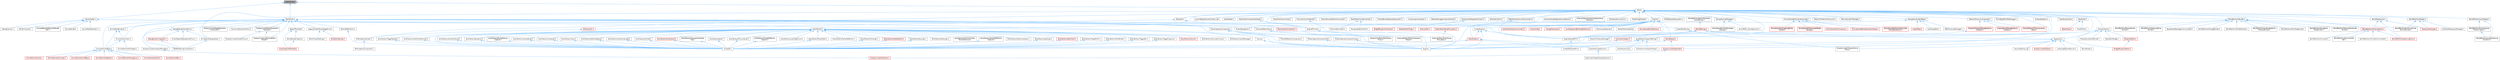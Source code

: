 digraph "GameTime.h"
{
 // INTERACTIVE_SVG=YES
 // LATEX_PDF_SIZE
  bgcolor="transparent";
  edge [fontname=Helvetica,fontsize=10,labelfontname=Helvetica,labelfontsize=10];
  node [fontname=Helvetica,fontsize=10,shape=box,height=0.2,width=0.4];
  Node1 [id="Node000001",label="GameTime.h",height=0.2,width=0.4,color="gray40", fillcolor="grey60", style="filled", fontcolor="black",tooltip=" "];
  Node1 -> Node2 [id="edge1_Node000001_Node000002",dir="back",color="steelblue1",style="solid",tooltip=" "];
  Node2 [id="Node000002",label="CanvasTypes.h",height=0.2,width=0.4,color="grey40", fillcolor="white", style="filled",URL="$db/d7d/CanvasTypes_8h.html",tooltip=" "];
  Node2 -> Node3 [id="edge2_Node000002_Node000003",dir="back",color="steelblue1",style="solid",tooltip=" "];
  Node3 [id="Node000003",label="AudioDebugDraw.h",height=0.2,width=0.4,color="grey40", fillcolor="white", style="filled",URL="$df/d56/AudioDebugDraw_8h.html",tooltip=" "];
  Node2 -> Node4 [id="edge3_Node000002_Node000004",dir="back",color="steelblue1",style="solid",tooltip=" "];
  Node4 [id="Node000004",label="Canvas.h",height=0.2,width=0.4,color="grey40", fillcolor="white", style="filled",URL="$dc/dd4/Canvas_8h.html",tooltip=" "];
  Node4 -> Node5 [id="edge4_Node000004_Node000005",dir="back",color="steelblue1",style="solid",tooltip=" "];
  Node5 [id="Node000005",label="Engine.h",height=0.2,width=0.4,color="grey40", fillcolor="white", style="filled",URL="$d1/d34/Public_2Engine_8h.html",tooltip=" "];
  Node2 -> Node6 [id="edge5_Node000002_Node000006",dir="back",color="steelblue1",style="solid",tooltip=" "];
  Node6 [id="Node000006",label="CanvasBatchedElementRender\lItem.h",height=0.2,width=0.4,color="grey40", fillcolor="white", style="filled",URL="$d4/d4b/CanvasBatchedElementRenderItem_8h.html",tooltip=" "];
  Node2 -> Node7 [id="edge6_Node000002_Node000007",dir="back",color="steelblue1",style="solid",tooltip=" "];
  Node7 [id="Node000007",label="CanvasRender.h",height=0.2,width=0.4,color="grey40", fillcolor="white", style="filled",URL="$d8/d32/CanvasRender_8h.html",tooltip=" "];
  Node2 -> Node8 [id="edge7_Node000002_Node000008",dir="back",color="steelblue1",style="solid",tooltip=" "];
  Node8 [id="Node000008",label="CanvasRendererItem.h",height=0.2,width=0.4,color="grey40", fillcolor="white", style="filled",URL="$d7/d93/CanvasRendererItem_8h.html",tooltip=" "];
  Node2 -> Node9 [id="edge8_Node000002_Node000009",dir="back",color="steelblue1",style="solid",tooltip=" "];
  Node9 [id="Node000009",label="DebugCanvas.h",height=0.2,width=0.4,color="grey40", fillcolor="white", style="filled",URL="$df/d5a/DebugCanvas_8h.html",tooltip=" "];
  Node2 -> Node5 [id="edge9_Node000002_Node000005",dir="back",color="steelblue1",style="solid",tooltip=" "];
  Node2 -> Node10 [id="edge10_Node000002_Node000010",dir="back",color="steelblue1",style="solid",tooltip=" "];
  Node10 [id="Node000010",label="GPUSkinCache.h",height=0.2,width=0.4,color="grey40", fillcolor="white", style="filled",URL="$d0/d2d/GPUSkinCache_8h.html",tooltip=" "];
  Node1 -> Node11 [id="edge11_Node000001_Node000011",dir="back",color="steelblue1",style="solid",tooltip=" "];
  Node11 [id="Node000011",label="SceneView.h",height=0.2,width=0.4,color="grey40", fillcolor="white", style="filled",URL="$d0/d2a/SceneView_8h.html",tooltip=" "];
  Node11 -> Node12 [id="edge12_Node000011_Node000012",dir="back",color="steelblue1",style="solid",tooltip=" "];
  Node12 [id="Node000012",label="DebugRenderSceneProxy.h",height=0.2,width=0.4,color="grey40", fillcolor="white", style="filled",URL="$dc/db2/DebugRenderSceneProxy_8h.html",tooltip=" "];
  Node12 -> Node13 [id="edge13_Node000012_Node000013",dir="back",color="steelblue1",style="solid",tooltip=" "];
  Node13 [id="Node000013",label="DebugDrawComponent.h",height=0.2,width=0.4,color="red", fillcolor="#FFF0F0", style="filled",URL="$d9/dae/DebugDrawComponent_8h.html",tooltip=" "];
  Node13 -> Node14 [id="edge14_Node000013_Node000014",dir="back",color="steelblue1",style="solid",tooltip=" "];
  Node14 [id="Node000014",label="EQSRenderingComponent.h",height=0.2,width=0.4,color="grey40", fillcolor="white", style="filled",URL="$df/d63/EQSRenderingComponent_8h.html",tooltip=" "];
  Node12 -> Node14 [id="edge15_Node000012_Node000014",dir="back",color="steelblue1",style="solid",tooltip=" "];
  Node12 -> Node17 [id="edge16_Node000012_Node000017",dir="back",color="steelblue1",style="solid",tooltip=" "];
  Node17 [id="Node000017",label="EnvQueryDebugHelpers.h",height=0.2,width=0.4,color="grey40", fillcolor="white", style="filled",URL="$de/dda/EnvQueryDebugHelpers_8h.html",tooltip=" "];
  Node17 -> Node14 [id="edge17_Node000017_Node000014",dir="back",color="steelblue1",style="solid",tooltip=" "];
  Node12 -> Node18 [id="edge18_Node000012_Node000018",dir="back",color="steelblue1",style="solid",tooltip=" "];
  Node18 [id="Node000018",label="SmartObjectDebugSceneProxy.h",height=0.2,width=0.4,color="grey40", fillcolor="white", style="filled",URL="$dd/df5/SmartObjectDebugSceneProxy_8h.html",tooltip=" "];
  Node11 -> Node19 [id="edge19_Node000011_Node000019",dir="back",color="steelblue1",style="solid",tooltip=" "];
  Node19 [id="Node000019",label="DisplayClusterLightCardEditor\lHelper.h",height=0.2,width=0.4,color="grey40", fillcolor="white", style="filled",URL="$d5/d0b/DisplayClusterLightCardEditorHelper_8h.html",tooltip=" "];
  Node11 -> Node20 [id="edge20_Node000011_Node000020",dir="back",color="steelblue1",style="solid",tooltip=" "];
  Node20 [id="Node000020",label="DisplayClusterMeshProjection\lRenderer.h",height=0.2,width=0.4,color="grey40", fillcolor="white", style="filled",URL="$d5/d85/DisplayClusterMeshProjectionRenderer_8h.html",tooltip=" "];
  Node20 -> Node19 [id="edge21_Node000020_Node000019",dir="back",color="steelblue1",style="solid",tooltip=" "];
  Node20 -> Node21 [id="edge22_Node000020_Node000021",dir="back",color="steelblue1",style="solid",tooltip=" "];
  Node21 [id="Node000021",label="IDisplayClusterScenePreview.h",height=0.2,width=0.4,color="grey40", fillcolor="white", style="filled",URL="$dc/dce/IDisplayClusterScenePreview_8h.html",tooltip=" "];
  Node11 -> Node22 [id="edge23_Node000011_Node000022",dir="back",color="steelblue1",style="solid",tooltip=" "];
  Node22 [id="Node000022",label="DisplayClusterStageGeometry\lComponent.h",height=0.2,width=0.4,color="grey40", fillcolor="white", style="filled",URL="$d2/df3/DisplayClusterStageGeometryComponent_8h.html",tooltip=" "];
  Node11 -> Node23 [id="edge24_Node000011_Node000023",dir="back",color="steelblue1",style="solid",tooltip=" "];
  Node23 [id="Node000023",label="DynamicResolutionProxy.h",height=0.2,width=0.4,color="grey40", fillcolor="white", style="filled",URL="$de/d4c/DynamicResolutionProxy_8h.html",tooltip=" "];
  Node11 -> Node5 [id="edge25_Node000011_Node000005",dir="back",color="steelblue1",style="solid",tooltip=" "];
  Node11 -> Node24 [id="edge26_Node000011_Node000024",dir="back",color="steelblue1",style="solid",tooltip=" "];
  Node24 [id="Node000024",label="EngineMinimal.h",height=0.2,width=0.4,color="grey40", fillcolor="white", style="filled",URL="$d0/d2c/EngineMinimal_8h.html",tooltip=" "];
  Node24 -> Node5 [id="edge27_Node000024_Node000005",dir="back",color="steelblue1",style="solid",tooltip=" "];
  Node11 -> Node25 [id="edge28_Node000011_Node000025",dir="back",color="steelblue1",style="solid",tooltip=" "];
  Node25 [id="Node000025",label="EngineSharedPCH.h",height=0.2,width=0.4,color="grey40", fillcolor="white", style="filled",URL="$dc/dbb/EngineSharedPCH_8h.html",tooltip=" "];
  Node25 -> Node26 [id="edge29_Node000025_Node000026",dir="back",color="steelblue1",style="solid",tooltip=" "];
  Node26 [id="Node000026",label="UnrealEdSharedPCH.h",height=0.2,width=0.4,color="grey40", fillcolor="white", style="filled",URL="$d1/de6/UnrealEdSharedPCH_8h.html",tooltip=" "];
  Node11 -> Node27 [id="edge30_Node000011_Node000027",dir="back",color="steelblue1",style="solid",tooltip=" "];
  Node27 [id="Node000027",label="GizmoElementBase.h",height=0.2,width=0.4,color="grey40", fillcolor="white", style="filled",URL="$d5/d19/GizmoElementBase_8h.html",tooltip=" "];
  Node27 -> Node28 [id="edge31_Node000027_Node000028",dir="back",color="steelblue1",style="solid",tooltip=" "];
  Node28 [id="Node000028",label="GizmoElementArrow.h",height=0.2,width=0.4,color="red", fillcolor="#FFF0F0", style="filled",URL="$df/d5b/GizmoElementArrow_8h.html",tooltip=" "];
  Node27 -> Node30 [id="edge32_Node000027_Node000030",dir="back",color="steelblue1",style="solid",tooltip=" "];
  Node30 [id="Node000030",label="GizmoElementBox.h",height=0.2,width=0.4,color="red", fillcolor="#FFF0F0", style="filled",URL="$d6/d7f/GizmoElementBox_8h.html",tooltip=" "];
  Node27 -> Node31 [id="edge33_Node000027_Node000031",dir="back",color="steelblue1",style="solid",tooltip=" "];
  Node31 [id="Node000031",label="GizmoElementCone.h",height=0.2,width=0.4,color="red", fillcolor="#FFF0F0", style="filled",URL="$dc/dca/GizmoElementCone_8h.html",tooltip=" "];
  Node27 -> Node32 [id="edge34_Node000027_Node000032",dir="back",color="steelblue1",style="solid",tooltip=" "];
  Node32 [id="Node000032",label="GizmoElementCylinder.h",height=0.2,width=0.4,color="red", fillcolor="#FFF0F0", style="filled",URL="$da/dff/GizmoElementCylinder_8h.html",tooltip=" "];
  Node27 -> Node33 [id="edge35_Node000027_Node000033",dir="back",color="steelblue1",style="solid",tooltip=" "];
  Node33 [id="Node000033",label="GizmoElementLineBase.h",height=0.2,width=0.4,color="red", fillcolor="#FFF0F0", style="filled",URL="$d4/d1b/GizmoElementLineBase_8h.html",tooltip=" "];
  Node27 -> Node41 [id="edge36_Node000027_Node000041",dir="back",color="steelblue1",style="solid",tooltip=" "];
  Node41 [id="Node000041",label="GizmoElementSphere.h",height=0.2,width=0.4,color="red", fillcolor="#FFF0F0", style="filled",URL="$df/d53/GizmoElementSphere_8h.html",tooltip=" "];
  Node27 -> Node42 [id="edge37_Node000027_Node000042",dir="back",color="steelblue1",style="solid",tooltip=" "];
  Node42 [id="Node000042",label="GizmoElementTriangleList.h",height=0.2,width=0.4,color="red", fillcolor="#FFF0F0", style="filled",URL="$dc/dc3/GizmoElementTriangleList_8h.html",tooltip=" "];
  Node11 -> Node43 [id="edge38_Node000011_Node000043",dir="back",color="steelblue1",style="solid",tooltip=" "];
  Node43 [id="Node000043",label="GizmoRenderingUtil.h",height=0.2,width=0.4,color="grey40", fillcolor="white", style="filled",URL="$d0/d40/GizmoRenderingUtil_8h.html",tooltip=" "];
  Node43 -> Node27 [id="edge39_Node000043_Node000027",dir="back",color="steelblue1",style="solid",tooltip=" "];
  Node43 -> Node44 [id="edge40_Node000043_Node000044",dir="back",color="steelblue1",style="solid",tooltip=" "];
  Node44 [id="Node000044",label="GizmoViewContext.h",height=0.2,width=0.4,color="grey40", fillcolor="white", style="filled",URL="$dd/d1a/GizmoViewContext_8h.html",tooltip=" "];
  Node44 -> Node27 [id="edge41_Node000044_Node000027",dir="back",color="steelblue1",style="solid",tooltip=" "];
  Node44 -> Node45 [id="edge42_Node000044_Node000045",dir="back",color="steelblue1",style="solid",tooltip=" "];
  Node45 [id="Node000045",label="GizmoElementHitTargets.h",height=0.2,width=0.4,color="grey40", fillcolor="white", style="filled",URL="$da/d23/GizmoElementHitTargets_8h.html",tooltip=" "];
  Node11 -> Node44 [id="edge43_Node000011_Node000044",dir="back",color="steelblue1",style="solid",tooltip=" "];
  Node11 -> Node46 [id="edge44_Node000011_Node000046",dir="back",color="steelblue1",style="solid",tooltip=" "];
  Node46 [id="Node000046",label="IDisplayClusterViewportManager.h",height=0.2,width=0.4,color="grey40", fillcolor="white", style="filled",URL="$db/da9/IDisplayClusterViewportManager_8h.html",tooltip=" "];
  Node46 -> Node47 [id="edge45_Node000046_Node000047",dir="back",color="steelblue1",style="solid",tooltip=" "];
  Node47 [id="Node000047",label="DisplayClusterRootActor.h",height=0.2,width=0.4,color="red", fillcolor="#FFF0F0", style="filled",URL="$d0/d41/DisplayClusterRootActor_8h.html",tooltip=" "];
  Node11 -> Node52 [id="edge46_Node000011_Node000052",dir="back",color="steelblue1",style="solid",tooltip=" "];
  Node52 [id="Node000052",label="InstancedStaticMesh.h",height=0.2,width=0.4,color="grey40", fillcolor="white", style="filled",URL="$dd/d89/InstancedStaticMesh_8h.html",tooltip=" "];
  Node52 -> Node53 [id="edge47_Node000052_Node000053",dir="back",color="steelblue1",style="solid",tooltip=" "];
  Node53 [id="Node000053",label="HierarchicalStaticMeshScene\lProxy.h",height=0.2,width=0.4,color="grey40", fillcolor="white", style="filled",URL="$d3/d4d/HierarchicalStaticMeshSceneProxy_8h.html",tooltip=" "];
  Node52 -> Node54 [id="edge48_Node000052_Node000054",dir="back",color="steelblue1",style="solid",tooltip=" "];
  Node54 [id="Node000054",label="InstancedStaticMeshComponent\lHelper.h",height=0.2,width=0.4,color="grey40", fillcolor="white", style="filled",URL="$dc/dc7/InstancedStaticMeshComponentHelper_8h.html",tooltip=" "];
  Node52 -> Node55 [id="edge49_Node000052_Node000055",dir="back",color="steelblue1",style="solid",tooltip=" "];
  Node55 [id="Node000055",label="InstancedStaticMeshScene\lProxyDesc.h",height=0.2,width=0.4,color="grey40", fillcolor="white", style="filled",URL="$db/dcf/InstancedStaticMeshSceneProxyDesc_8h.html",tooltip=" "];
  Node11 -> Node56 [id="edge50_Node000011_Node000056",dir="back",color="steelblue1",style="solid",tooltip=" "];
  Node56 [id="Node000056",label="LegacyScreenPercentageDriver.h",height=0.2,width=0.4,color="grey40", fillcolor="white", style="filled",URL="$d7/db3/LegacyScreenPercentageDriver_8h.html",tooltip=" "];
  Node56 -> Node57 [id="edge51_Node000056_Node000057",dir="back",color="steelblue1",style="solid",tooltip=" "];
  Node57 [id="Node000057",label="EditorProjectSettings.h",height=0.2,width=0.4,color="grey40", fillcolor="white", style="filled",URL="$d5/d1a/EditorProjectSettings_8h.html",tooltip=" "];
  Node56 -> Node58 [id="edge52_Node000056_Node000058",dir="back",color="steelblue1",style="solid",tooltip=" "];
  Node58 [id="Node000058",label="RendererSettings.h",height=0.2,width=0.4,color="red", fillcolor="#FFF0F0", style="filled",URL="$d4/db4/RendererSettings_8h.html",tooltip=" "];
  Node11 -> Node60 [id="edge53_Node000011_Node000060",dir="back",color="steelblue1",style="solid",tooltip=" "];
  Node60 [id="Node000060",label="ParticleDefinitions.h",height=0.2,width=0.4,color="grey40", fillcolor="white", style="filled",URL="$db/dde/ParticleDefinitions_8h.html",tooltip=" "];
  Node60 -> Node61 [id="edge54_Node000060_Node000061",dir="back",color="steelblue1",style="solid",tooltip=" "];
  Node61 [id="Node000061",label="UnrealEd.h",height=0.2,width=0.4,color="grey40", fillcolor="white", style="filled",URL="$d2/d5f/UnrealEd_8h.html",tooltip=" "];
  Node11 -> Node62 [id="edge55_Node000011_Node000062",dir="back",color="steelblue1",style="solid",tooltip=" "];
  Node62 [id="Node000062",label="SceneCaptureComponent.h",height=0.2,width=0.4,color="grey40", fillcolor="white", style="filled",URL="$d2/d59/SceneCaptureComponent_8h.html",tooltip=" "];
  Node62 -> Node5 [id="edge56_Node000062_Node000005",dir="back",color="steelblue1",style="solid",tooltip=" "];
  Node62 -> Node63 [id="edge57_Node000062_Node000063",dir="back",color="steelblue1",style="solid",tooltip=" "];
  Node63 [id="Node000063",label="PlanarReflectionComponent.h",height=0.2,width=0.4,color="grey40", fillcolor="white", style="filled",URL="$db/d56/PlanarReflectionComponent_8h.html",tooltip=" "];
  Node62 -> Node64 [id="edge58_Node000062_Node000064",dir="back",color="steelblue1",style="solid",tooltip=" "];
  Node64 [id="Node000064",label="SceneCaptureComponent2D.h",height=0.2,width=0.4,color="grey40", fillcolor="white", style="filled",URL="$d1/dc3/SceneCaptureComponent2D_8h.html",tooltip=" "];
  Node64 -> Node5 [id="edge59_Node000064_Node000005",dir="back",color="steelblue1",style="solid",tooltip=" "];
  Node62 -> Node65 [id="edge60_Node000062_Node000065",dir="back",color="steelblue1",style="solid",tooltip=" "];
  Node65 [id="Node000065",label="SceneCaptureComponentCube.h",height=0.2,width=0.4,color="grey40", fillcolor="white", style="filled",URL="$db/d12/SceneCaptureComponentCube_8h.html",tooltip=" "];
  Node65 -> Node5 [id="edge61_Node000065_Node000005",dir="back",color="steelblue1",style="solid",tooltip=" "];
  Node11 -> Node66 [id="edge62_Node000011_Node000066",dir="back",color="steelblue1",style="solid",tooltip=" "];
  Node66 [id="Node000066",label="ScreenRendering.h",height=0.2,width=0.4,color="grey40", fillcolor="white", style="filled",URL="$d8/d7a/ScreenRendering_8h.html",tooltip=" "];
  Node66 -> Node67 [id="edge63_Node000066_Node000067",dir="back",color="steelblue1",style="solid",tooltip=" "];
  Node67 [id="Node000067",label="IDisplayClusterDisplayDevice\lProxy.h",height=0.2,width=0.4,color="grey40", fillcolor="white", style="filled",URL="$dd/d48/IDisplayClusterDisplayDeviceProxy_8h.html",tooltip=" "];
  Node11 -> Node68 [id="edge64_Node000011_Node000068",dir="back",color="steelblue1",style="solid",tooltip=" "];
  Node68 [id="Node000068",label="SpatialPhotoSet.h",height=0.2,width=0.4,color="grey40", fillcolor="white", style="filled",URL="$d4/de6/SpatialPhotoSet_8h.html",tooltip=" "];
  Node68 -> Node69 [id="edge65_Node000068_Node000069",dir="back",color="steelblue1",style="solid",tooltip=" "];
  Node69 [id="Node000069",label="SceneCapturePhotoSet.h",height=0.2,width=0.4,color="red", fillcolor="#FFF0F0", style="filled",URL="$da/d6b/SceneCapturePhotoSet_8h.html",tooltip=" "];
  Node68 -> Node71 [id="edge66_Node000068_Node000071",dir="back",color="steelblue1",style="solid",tooltip=" "];
  Node71 [id="Node000071",label="WorldRenderCapture.h",height=0.2,width=0.4,color="grey40", fillcolor="white", style="filled",URL="$d2/db2/WorldRenderCapture_8h.html",tooltip=" "];
  Node71 -> Node69 [id="edge67_Node000071_Node000069",dir="back",color="steelblue1",style="solid",tooltip=" "];
  Node1 -> Node72 [id="edge68_Node000001_Node000072",dir="back",color="steelblue1",style="solid",tooltip=" "];
  Node72 [id="Node000072",label="World.h",height=0.2,width=0.4,color="grey40", fillcolor="white", style="filled",URL="$dd/d5b/World_8h.html",tooltip=" "];
  Node72 -> Node73 [id="edge69_Node000072_Node000073",dir="back",color="steelblue1",style="solid",tooltip=" "];
  Node73 [id="Node000073",label="AIPerceptionSystem.h",height=0.2,width=0.4,color="grey40", fillcolor="white", style="filled",URL="$d0/d08/AIPerceptionSystem_8h.html",tooltip=" "];
  Node73 -> Node74 [id="edge70_Node000073_Node000074",dir="back",color="steelblue1",style="solid",tooltip=" "];
  Node74 [id="Node000074",label="AIPerceptionComponent.h",height=0.2,width=0.4,color="grey40", fillcolor="white", style="filled",URL="$d6/d0a/AIPerceptionComponent_8h.html",tooltip=" "];
  Node72 -> Node75 [id="edge71_Node000072_Node000075",dir="back",color="steelblue1",style="solid",tooltip=" "];
  Node75 [id="Node000075",label="AISystem.h",height=0.2,width=0.4,color="grey40", fillcolor="white", style="filled",URL="$d0/d71/AISystem_8h.html",tooltip=" "];
  Node75 -> Node76 [id="edge72_Node000075_Node000076",dir="back",color="steelblue1",style="solid",tooltip=" "];
  Node76 [id="Node000076",label="AISubsystem.h",height=0.2,width=0.4,color="red", fillcolor="#FFF0F0", style="filled",URL="$d0/d50/AISubsystem_8h.html",tooltip=" "];
  Node76 -> Node73 [id="edge73_Node000076_Node000073",dir="back",color="steelblue1",style="solid",tooltip=" "];
  Node75 -> Node78 [id="edge74_Node000075_Node000078",dir="back",color="steelblue1",style="solid",tooltip=" "];
  Node78 [id="Node000078",label="BlackboardComponent.h",height=0.2,width=0.4,color="red", fillcolor="#FFF0F0", style="filled",URL="$d9/d2d/BlackboardComponent_8h.html",tooltip=" "];
  Node72 -> Node104 [id="edge75_Node000072_Node000104",dir="back",color="steelblue1",style="solid",tooltip=" "];
  Node104 [id="Node000104",label="ActorFactory.h",height=0.2,width=0.4,color="grey40", fillcolor="white", style="filled",URL="$d7/dae/ActorFactory_8h.html",tooltip=" "];
  Node104 -> Node105 [id="edge76_Node000104_Node000105",dir="back",color="steelblue1",style="solid",tooltip=" "];
  Node105 [id="Node000105",label="ActorFactoryAmbientSound.h",height=0.2,width=0.4,color="grey40", fillcolor="white", style="filled",URL="$dc/d73/ActorFactoryAmbientSound_8h.html",tooltip=" "];
  Node105 -> Node61 [id="edge77_Node000105_Node000061",dir="back",color="steelblue1",style="solid",tooltip=" "];
  Node104 -> Node106 [id="edge78_Node000104_Node000106",dir="back",color="steelblue1",style="solid",tooltip=" "];
  Node106 [id="Node000106",label="ActorFactoryBlueprint.h",height=0.2,width=0.4,color="grey40", fillcolor="white", style="filled",URL="$d8/df5/ActorFactoryBlueprint_8h.html",tooltip=" "];
  Node106 -> Node61 [id="edge79_Node000106_Node000061",dir="back",color="steelblue1",style="solid",tooltip=" "];
  Node104 -> Node107 [id="edge80_Node000104_Node000107",dir="back",color="steelblue1",style="solid",tooltip=" "];
  Node107 [id="Node000107",label="ActorFactoryBoxReflection\lCapture.h",height=0.2,width=0.4,color="grey40", fillcolor="white", style="filled",URL="$dd/d97/ActorFactoryBoxReflectionCapture_8h.html",tooltip=" "];
  Node107 -> Node61 [id="edge81_Node000107_Node000061",dir="back",color="steelblue1",style="solid",tooltip=" "];
  Node104 -> Node108 [id="edge82_Node000104_Node000108",dir="back",color="steelblue1",style="solid",tooltip=" "];
  Node108 [id="Node000108",label="ActorFactoryCacheManager.h",height=0.2,width=0.4,color="grey40", fillcolor="white", style="filled",URL="$da/d58/ActorFactoryCacheManager_8h.html",tooltip=" "];
  Node104 -> Node109 [id="edge83_Node000104_Node000109",dir="back",color="steelblue1",style="solid",tooltip=" "];
  Node109 [id="Node000109",label="ActorFactoryCameraActor.h",height=0.2,width=0.4,color="grey40", fillcolor="white", style="filled",URL="$df/db7/ActorFactoryCameraActor_8h.html",tooltip=" "];
  Node109 -> Node61 [id="edge84_Node000109_Node000061",dir="back",color="steelblue1",style="solid",tooltip=" "];
  Node104 -> Node110 [id="edge85_Node000104_Node000110",dir="back",color="steelblue1",style="solid",tooltip=" "];
  Node110 [id="Node000110",label="ActorFactoryCharacter.h",height=0.2,width=0.4,color="grey40", fillcolor="white", style="filled",URL="$d9/db9/ActorFactoryCharacter_8h.html",tooltip=" "];
  Node110 -> Node61 [id="edge86_Node000110_Node000061",dir="back",color="steelblue1",style="solid",tooltip=" "];
  Node104 -> Node111 [id="edge87_Node000104_Node000111",dir="back",color="steelblue1",style="solid",tooltip=" "];
  Node111 [id="Node000111",label="ActorFactoryClass.h",height=0.2,width=0.4,color="grey40", fillcolor="white", style="filled",URL="$d8/df5/ActorFactoryClass_8h.html",tooltip=" "];
  Node111 -> Node61 [id="edge88_Node000111_Node000061",dir="back",color="steelblue1",style="solid",tooltip=" "];
  Node104 -> Node112 [id="edge89_Node000104_Node000112",dir="back",color="steelblue1",style="solid",tooltip=" "];
  Node112 [id="Node000112",label="ActorFactoryDeferredDecal.h",height=0.2,width=0.4,color="grey40", fillcolor="white", style="filled",URL="$d3/db3/ActorFactoryDeferredDecal_8h.html",tooltip=" "];
  Node112 -> Node61 [id="edge90_Node000112_Node000061",dir="back",color="steelblue1",style="solid",tooltip=" "];
  Node104 -> Node113 [id="edge91_Node000104_Node000113",dir="back",color="steelblue1",style="solid",tooltip=" "];
  Node113 [id="Node000113",label="ActorFactoryDirectionalLight.h",height=0.2,width=0.4,color="grey40", fillcolor="white", style="filled",URL="$d3/d54/ActorFactoryDirectionalLight_8h.html",tooltip=" "];
  Node113 -> Node61 [id="edge92_Node000113_Node000061",dir="back",color="steelblue1",style="solid",tooltip=" "];
  Node104 -> Node114 [id="edge93_Node000104_Node000114",dir="back",color="steelblue1",style="solid",tooltip=" "];
  Node114 [id="Node000114",label="ActorFactoryEmitter.h",height=0.2,width=0.4,color="grey40", fillcolor="white", style="filled",URL="$df/d95/ActorFactoryEmitter_8h.html",tooltip=" "];
  Node114 -> Node61 [id="edge94_Node000114_Node000061",dir="back",color="steelblue1",style="solid",tooltip=" "];
  Node104 -> Node115 [id="edge95_Node000104_Node000115",dir="back",color="steelblue1",style="solid",tooltip=" "];
  Node115 [id="Node000115",label="ActorFactoryEmptyActor.h",height=0.2,width=0.4,color="red", fillcolor="#FFF0F0", style="filled",URL="$df/d92/ActorFactoryEmptyActor_8h.html",tooltip=" "];
  Node115 -> Node61 [id="edge96_Node000115_Node000061",dir="back",color="steelblue1",style="solid",tooltip=" "];
  Node104 -> Node117 [id="edge97_Node000104_Node000117",dir="back",color="steelblue1",style="solid",tooltip=" "];
  Node117 [id="Node000117",label="ActorFactoryExponentialHeight\lFog.h",height=0.2,width=0.4,color="grey40", fillcolor="white", style="filled",URL="$de/d15/ActorFactoryExponentialHeightFog_8h.html",tooltip=" "];
  Node117 -> Node61 [id="edge98_Node000117_Node000061",dir="back",color="steelblue1",style="solid",tooltip=" "];
  Node104 -> Node118 [id="edge99_Node000104_Node000118",dir="back",color="steelblue1",style="solid",tooltip=" "];
  Node118 [id="Node000118",label="ActorFactoryLocalFogVolume.h",height=0.2,width=0.4,color="grey40", fillcolor="white", style="filled",URL="$dc/db2/ActorFactoryLocalFogVolume_8h.html",tooltip=" "];
  Node104 -> Node119 [id="edge100_Node000104_Node000119",dir="back",color="steelblue1",style="solid",tooltip=" "];
  Node119 [id="Node000119",label="ActorFactoryNote.h",height=0.2,width=0.4,color="grey40", fillcolor="white", style="filled",URL="$da/d8c/ActorFactoryNote_8h.html",tooltip=" "];
  Node119 -> Node61 [id="edge101_Node000119_Node000061",dir="back",color="steelblue1",style="solid",tooltip=" "];
  Node104 -> Node120 [id="edge102_Node000104_Node000120",dir="back",color="steelblue1",style="solid",tooltip=" "];
  Node120 [id="Node000120",label="ActorFactoryPhysicsAsset.h",height=0.2,width=0.4,color="grey40", fillcolor="white", style="filled",URL="$d0/d58/ActorFactoryPhysicsAsset_8h.html",tooltip=" "];
  Node120 -> Node61 [id="edge103_Node000120_Node000061",dir="back",color="steelblue1",style="solid",tooltip=" "];
  Node104 -> Node121 [id="edge104_Node000104_Node000121",dir="back",color="steelblue1",style="solid",tooltip=" "];
  Node121 [id="Node000121",label="ActorFactoryPlanarReflection.h",height=0.2,width=0.4,color="grey40", fillcolor="white", style="filled",URL="$d0/d1d/ActorFactoryPlanarReflection_8h.html",tooltip=" "];
  Node104 -> Node122 [id="edge105_Node000104_Node000122",dir="back",color="steelblue1",style="solid",tooltip=" "];
  Node122 [id="Node000122",label="ActorFactoryPlaneReflection\lCapture.h",height=0.2,width=0.4,color="grey40", fillcolor="white", style="filled",URL="$d8/dfd/ActorFactoryPlaneReflectionCapture_8h.html",tooltip=" "];
  Node122 -> Node61 [id="edge106_Node000122_Node000061",dir="back",color="steelblue1",style="solid",tooltip=" "];
  Node104 -> Node123 [id="edge107_Node000104_Node000123",dir="back",color="steelblue1",style="solid",tooltip=" "];
  Node123 [id="Node000123",label="ActorFactoryPlayerStart.h",height=0.2,width=0.4,color="grey40", fillcolor="white", style="filled",URL="$d8/d7e/ActorFactoryPlayerStart_8h.html",tooltip=" "];
  Node123 -> Node61 [id="edge108_Node000123_Node000061",dir="back",color="steelblue1",style="solid",tooltip=" "];
  Node104 -> Node124 [id="edge109_Node000104_Node000124",dir="back",color="steelblue1",style="solid",tooltip=" "];
  Node124 [id="Node000124",label="ActorFactoryPointLight.h",height=0.2,width=0.4,color="grey40", fillcolor="white", style="filled",URL="$d5/d37/ActorFactoryPointLight_8h.html",tooltip=" "];
  Node124 -> Node61 [id="edge110_Node000124_Node000061",dir="back",color="steelblue1",style="solid",tooltip=" "];
  Node104 -> Node125 [id="edge111_Node000104_Node000125",dir="back",color="steelblue1",style="solid",tooltip=" "];
  Node125 [id="Node000125",label="ActorFactoryRectLight.h",height=0.2,width=0.4,color="grey40", fillcolor="white", style="filled",URL="$d1/d97/ActorFactoryRectLight_8h.html",tooltip=" "];
  Node104 -> Node126 [id="edge112_Node000104_Node000126",dir="back",color="steelblue1",style="solid",tooltip=" "];
  Node126 [id="Node000126",label="ActorFactoryRuntimeVirtual\lTextureVolume.h",height=0.2,width=0.4,color="grey40", fillcolor="white", style="filled",URL="$d6/dd7/ActorFactoryRuntimeVirtualTextureVolume_8h.html",tooltip=" "];
  Node104 -> Node127 [id="edge113_Node000104_Node000127",dir="back",color="steelblue1",style="solid",tooltip=" "];
  Node127 [id="Node000127",label="ActorFactorySkeletalMesh.h",height=0.2,width=0.4,color="red", fillcolor="#FFF0F0", style="filled",URL="$d7/dbb/ActorFactorySkeletalMesh_8h.html",tooltip=" "];
  Node127 -> Node61 [id="edge114_Node000127_Node000061",dir="back",color="steelblue1",style="solid",tooltip=" "];
  Node104 -> Node129 [id="edge115_Node000104_Node000129",dir="back",color="steelblue1",style="solid",tooltip=" "];
  Node129 [id="Node000129",label="ActorFactorySkyAtmosphere.h",height=0.2,width=0.4,color="grey40", fillcolor="white", style="filled",URL="$d2/d7c/ActorFactorySkyAtmosphere_8h.html",tooltip=" "];
  Node104 -> Node130 [id="edge116_Node000104_Node000130",dir="back",color="steelblue1",style="solid",tooltip=" "];
  Node130 [id="Node000130",label="ActorFactorySkyLight.h",height=0.2,width=0.4,color="grey40", fillcolor="white", style="filled",URL="$d2/d21/ActorFactorySkyLight_8h.html",tooltip=" "];
  Node130 -> Node61 [id="edge117_Node000130_Node000061",dir="back",color="steelblue1",style="solid",tooltip=" "];
  Node104 -> Node131 [id="edge118_Node000104_Node000131",dir="back",color="steelblue1",style="solid",tooltip=" "];
  Node131 [id="Node000131",label="ActorFactorySphereReflection\lCapture.h",height=0.2,width=0.4,color="grey40", fillcolor="white", style="filled",URL="$de/db8/ActorFactorySphereReflectionCapture_8h.html",tooltip=" "];
  Node131 -> Node61 [id="edge119_Node000131_Node000061",dir="back",color="steelblue1",style="solid",tooltip=" "];
  Node104 -> Node132 [id="edge120_Node000104_Node000132",dir="back",color="steelblue1",style="solid",tooltip=" "];
  Node132 [id="Node000132",label="ActorFactorySpotLight.h",height=0.2,width=0.4,color="grey40", fillcolor="white", style="filled",URL="$d6/d7f/ActorFactorySpotLight_8h.html",tooltip=" "];
  Node132 -> Node61 [id="edge121_Node000132_Node000061",dir="back",color="steelblue1",style="solid",tooltip=" "];
  Node104 -> Node133 [id="edge122_Node000104_Node000133",dir="back",color="steelblue1",style="solid",tooltip=" "];
  Node133 [id="Node000133",label="ActorFactoryStaticMesh.h",height=0.2,width=0.4,color="red", fillcolor="#FFF0F0", style="filled",URL="$d2/dd1/ActorFactoryStaticMesh_8h.html",tooltip=" "];
  Node133 -> Node61 [id="edge123_Node000133_Node000061",dir="back",color="steelblue1",style="solid",tooltip=" "];
  Node104 -> Node136 [id="edge124_Node000104_Node000136",dir="back",color="steelblue1",style="solid",tooltip=" "];
  Node136 [id="Node000136",label="ActorFactoryTargetPoint.h",height=0.2,width=0.4,color="grey40", fillcolor="white", style="filled",URL="$db/d69/ActorFactoryTargetPoint_8h.html",tooltip=" "];
  Node136 -> Node61 [id="edge125_Node000136_Node000061",dir="back",color="steelblue1",style="solid",tooltip=" "];
  Node104 -> Node137 [id="edge126_Node000104_Node000137",dir="back",color="steelblue1",style="solid",tooltip=" "];
  Node137 [id="Node000137",label="ActorFactoryTextRender.h",height=0.2,width=0.4,color="grey40", fillcolor="white", style="filled",URL="$d8/d4c/ActorFactoryTextRender_8h.html",tooltip=" "];
  Node137 -> Node61 [id="edge127_Node000137_Node000061",dir="back",color="steelblue1",style="solid",tooltip=" "];
  Node104 -> Node138 [id="edge128_Node000104_Node000138",dir="back",color="steelblue1",style="solid",tooltip=" "];
  Node138 [id="Node000138",label="ActorFactoryTriggerBox.h",height=0.2,width=0.4,color="grey40", fillcolor="white", style="filled",URL="$d9/dbe/ActorFactoryTriggerBox_8h.html",tooltip=" "];
  Node138 -> Node61 [id="edge129_Node000138_Node000061",dir="back",color="steelblue1",style="solid",tooltip=" "];
  Node104 -> Node139 [id="edge130_Node000104_Node000139",dir="back",color="steelblue1",style="solid",tooltip=" "];
  Node139 [id="Node000139",label="ActorFactoryTriggerCapsule.h",height=0.2,width=0.4,color="grey40", fillcolor="white", style="filled",URL="$dd/d0f/ActorFactoryTriggerCapsule_8h.html",tooltip=" "];
  Node139 -> Node61 [id="edge131_Node000139_Node000061",dir="back",color="steelblue1",style="solid",tooltip=" "];
  Node104 -> Node140 [id="edge132_Node000104_Node000140",dir="back",color="steelblue1",style="solid",tooltip=" "];
  Node140 [id="Node000140",label="ActorFactoryTriggerSphere.h",height=0.2,width=0.4,color="grey40", fillcolor="white", style="filled",URL="$d9/dbe/ActorFactoryTriggerSphere_8h.html",tooltip=" "];
  Node140 -> Node61 [id="edge133_Node000140_Node000061",dir="back",color="steelblue1",style="solid",tooltip=" "];
  Node104 -> Node141 [id="edge134_Node000104_Node000141",dir="back",color="steelblue1",style="solid",tooltip=" "];
  Node141 [id="Node000141",label="ActorFactoryVectorFieldVolume.h",height=0.2,width=0.4,color="grey40", fillcolor="white", style="filled",URL="$d9/d89/ActorFactoryVectorFieldVolume_8h.html",tooltip=" "];
  Node141 -> Node61 [id="edge135_Node000141_Node000061",dir="back",color="steelblue1",style="solid",tooltip=" "];
  Node104 -> Node142 [id="edge136_Node000104_Node000142",dir="back",color="steelblue1",style="solid",tooltip=" "];
  Node142 [id="Node000142",label="ActorFactoryVolume.h",height=0.2,width=0.4,color="red", fillcolor="#FFF0F0", style="filled",URL="$df/d08/ActorFactoryVolume_8h.html",tooltip=" "];
  Node104 -> Node146 [id="edge137_Node000104_Node000146",dir="back",color="steelblue1",style="solid",tooltip=" "];
  Node146 [id="Node000146",label="ActorFactoryVolumetricCloud.h",height=0.2,width=0.4,color="grey40", fillcolor="white", style="filled",URL="$d5/da1/ActorFactoryVolumetricCloud_8h.html",tooltip=" "];
  Node104 -> Node61 [id="edge138_Node000104_Node000061",dir="back",color="steelblue1",style="solid",tooltip=" "];
  Node72 -> Node147 [id="edge139_Node000072_Node000147",dir="back",color="steelblue1",style="solid",tooltip=" "];
  Node147 [id="Node000147",label="AsyncRegisterLevelContext.cpp",height=0.2,width=0.4,color="grey40", fillcolor="white", style="filled",URL="$da/df8/AsyncRegisterLevelContext_8cpp.html",tooltip=" "];
  Node72 -> Node148 [id="edge140_Node000072_Node000148",dir="back",color="steelblue1",style="solid",tooltip=" "];
  Node148 [id="Node000148",label="AudioMeter.h",height=0.2,width=0.4,color="grey40", fillcolor="white", style="filled",URL="$de/db0/AudioMeter_8h.html",tooltip=" "];
  Node72 -> Node149 [id="edge141_Node000072_Node000149",dir="back",color="steelblue1",style="solid",tooltip=" "];
  Node149 [id="Node000149",label="BaseMeshFromSplinesTool.h",height=0.2,width=0.4,color="grey40", fillcolor="white", style="filled",URL="$da/d31/BaseMeshFromSplinesTool_8h.html",tooltip=" "];
  Node149 -> Node150 [id="edge142_Node000149_Node000150",dir="back",color="steelblue1",style="solid",tooltip=" "];
  Node150 [id="Node000150",label="RevolveSplineTool.h",height=0.2,width=0.4,color="grey40", fillcolor="white", style="filled",URL="$d3/d36/RevolveSplineTool_8h.html",tooltip=" "];
  Node149 -> Node151 [id="edge143_Node000149_Node000151",dir="back",color="steelblue1",style="solid",tooltip=" "];
  Node151 [id="Node000151",label="TriangulateSplinesTool.h",height=0.2,width=0.4,color="grey40", fillcolor="white", style="filled",URL="$d9/de6/TriangulateSplinesTool_8h.html",tooltip=" "];
  Node72 -> Node152 [id="edge144_Node000072_Node000152",dir="back",color="steelblue1",style="solid",tooltip=" "];
  Node152 [id="Node000152",label="BookMarkTypeActions.h",height=0.2,width=0.4,color="grey40", fillcolor="white", style="filled",URL="$d0/d2f/BookMarkTypeActions_8h.html",tooltip=" "];
  Node152 -> Node153 [id="edge145_Node000152_Node000153",dir="back",color="steelblue1",style="solid",tooltip=" "];
  Node153 [id="Node000153",label="BookmarkSingleViewportActions.h",height=0.2,width=0.4,color="grey40", fillcolor="white", style="filled",URL="$d3/dd5/BookmarkSingleViewportActions_8h.html",tooltip=" "];
  Node72 -> Node154 [id="edge146_Node000072_Node000154",dir="back",color="steelblue1",style="solid",tooltip=" "];
  Node154 [id="Node000154",label="ChaosFleshCommands.h",height=0.2,width=0.4,color="grey40", fillcolor="white", style="filled",URL="$d9/db1/ChaosFleshCommands_8h.html",tooltip=" "];
  Node72 -> Node155 [id="edge147_Node000072_Node000155",dir="back",color="steelblue1",style="solid",tooltip=" "];
  Node155 [id="Node000155",label="ChaosSimModuleManager.h",height=0.2,width=0.4,color="grey40", fillcolor="white", style="filled",URL="$d7/dd1/ChaosSimModuleManager_8h.html",tooltip=" "];
  Node72 -> Node156 [id="edge148_Node000072_Node000156",dir="back",color="steelblue1",style="solid",tooltip=" "];
  Node156 [id="Node000156",label="ChaosVehiclesEditorCommands.h",height=0.2,width=0.4,color="grey40", fillcolor="white", style="filled",URL="$de/dbf/ChaosVehiclesEditorCommands_8h.html",tooltip=" "];
  Node72 -> Node157 [id="edge149_Node000072_Node000157",dir="back",color="steelblue1",style="solid",tooltip=" "];
  Node157 [id="Node000157",label="ComponentReregisterContext.h",height=0.2,width=0.4,color="grey40", fillcolor="white", style="filled",URL="$de/d6e/ComponentReregisterContext_8h.html",tooltip=" "];
  Node157 -> Node158 [id="edge150_Node000157_Node000158",dir="back",color="steelblue1",style="solid",tooltip=" "];
  Node158 [id="Node000158",label="SkeletalMeshTypes.h",height=0.2,width=0.4,color="red", fillcolor="#FFF0F0", style="filled",URL="$d5/d0c/SkeletalMeshTypes_8h.html",tooltip=" "];
  Node157 -> Node197 [id="edge151_Node000157_Node000197",dir="back",color="steelblue1",style="solid",tooltip=" "];
  Node197 [id="Node000197",label="WidgetBlueprintCompiler.h",height=0.2,width=0.4,color="red", fillcolor="#FFF0F0", style="filled",URL="$d9/d6b/WidgetBlueprintCompiler_8h.html",tooltip=" "];
  Node72 -> Node200 [id="edge152_Node000072_Node000200",dir="back",color="steelblue1",style="solid",tooltip=" "];
  Node200 [id="Node000200",label="ContentBundleEngineSubsystem.h",height=0.2,width=0.4,color="grey40", fillcolor="white", style="filled",URL="$d5/d9b/ContentBundleEngineSubsystem_8h.html",tooltip=" "];
  Node72 -> Node201 [id="edge153_Node000072_Node000201",dir="back",color="steelblue1",style="solid",tooltip=" "];
  Node201 [id="Node000201",label="CurveLinearColorAtlas.h",height=0.2,width=0.4,color="grey40", fillcolor="white", style="filled",URL="$dd/d63/CurveLinearColorAtlas_8h.html",tooltip=" "];
  Node72 -> Node202 [id="edge154_Node000072_Node000202",dir="back",color="steelblue1",style="solid",tooltip=" "];
  Node202 [id="Node000202",label="DefaultManagerInstanceTracker.h",height=0.2,width=0.4,color="grey40", fillcolor="white", style="filled",URL="$d4/d29/DefaultManagerInstanceTracker_8h.html",tooltip=" "];
  Node72 -> Node203 [id="edge155_Node000072_Node000203",dir="back",color="steelblue1",style="solid",tooltip=" "];
  Node203 [id="Node000203",label="EdModeInteractiveToolsContext.h",height=0.2,width=0.4,color="grey40", fillcolor="white", style="filled",URL="$d7/da4/EdModeInteractiveToolsContext_8h.html",tooltip=" "];
  Node203 -> Node204 [id="edge156_Node000203_Node000204",dir="back",color="steelblue1",style="solid",tooltip=" "];
  Node204 [id="Node000204",label="FractureTool.h",height=0.2,width=0.4,color="red", fillcolor="#FFF0F0", style="filled",URL="$d4/d30/FractureTool_8h.html",tooltip=" "];
  Node72 -> Node206 [id="edge157_Node000072_Node000206",dir="back",color="steelblue1",style="solid",tooltip=" "];
  Node206 [id="Node000206",label="EditorWorldUtils.h",height=0.2,width=0.4,color="grey40", fillcolor="white", style="filled",URL="$dc/d0a/EditorWorldUtils_8h.html",tooltip=" "];
  Node72 -> Node207 [id="edge158_Node000072_Node000207",dir="back",color="steelblue1",style="solid",tooltip=" "];
  Node207 [id="Node000207",label="Engine.h",height=0.2,width=0.4,color="grey40", fillcolor="white", style="filled",URL="$d0/de7/Classes_2Engine_2Engine_8h.html",tooltip=" "];
  Node207 -> Node3 [id="edge159_Node000207_Node000003",dir="back",color="steelblue1",style="solid",tooltip=" "];
  Node207 -> Node208 [id="edge160_Node000207_Node000208",dir="back",color="steelblue1",style="solid",tooltip=" "];
  Node208 [id="Node000208",label="ChangeTransactor.h",height=0.2,width=0.4,color="red", fillcolor="#FFF0F0", style="filled",URL="$d6/da1/ChangeTransactor_8h.html",tooltip=" "];
  Node207 -> Node373 [id="edge161_Node000207_Node000373",dir="back",color="steelblue1",style="solid",tooltip=" "];
  Node373 [id="Node000373",label="EditorEngine.h",height=0.2,width=0.4,color="red", fillcolor="#FFF0F0", style="filled",URL="$da/d0c/EditorEngine_8h.html",tooltip=" "];
  Node373 -> Node152 [id="edge162_Node000373_Node000152",dir="back",color="steelblue1",style="solid",tooltip=" "];
  Node373 -> Node61 [id="edge163_Node000373_Node000061",dir="back",color="steelblue1",style="solid",tooltip=" "];
  Node373 -> Node26 [id="edge164_Node000373_Node000026",dir="back",color="steelblue1",style="solid",tooltip=" "];
  Node207 -> Node5 [id="edge165_Node000207_Node000005",dir="back",color="steelblue1",style="solid",tooltip=" "];
  Node207 -> Node25 [id="edge166_Node000207_Node000025",dir="back",color="steelblue1",style="solid",tooltip=" "];
  Node207 -> Node505 [id="edge167_Node000207_Node000505",dir="back",color="steelblue1",style="solid",tooltip=" "];
  Node505 [id="Node000505",label="GameEngine.h",height=0.2,width=0.4,color="red", fillcolor="#FFF0F0", style="filled",URL="$d7/d1f/GameEngine_8h.html",tooltip=" "];
  Node505 -> Node377 [id="edge168_Node000505_Node000377",dir="back",color="steelblue1",style="solid",tooltip=" "];
  Node377 [id="Node000377",label="DisplayClusterObjectRef.h",height=0.2,width=0.4,color="red", fillcolor="#FFF0F0", style="filled",URL="$d9/d87/DisplayClusterObjectRef_8h.html",tooltip=" "];
  Node377 -> Node47 [id="edge169_Node000377_Node000047",dir="back",color="steelblue1",style="solid",tooltip=" "];
  Node505 -> Node5 [id="edge170_Node000505_Node000005",dir="back",color="steelblue1",style="solid",tooltip=" "];
  Node207 -> Node507 [id="edge171_Node000207_Node000507",dir="back",color="steelblue1",style="solid",tooltip=" "];
  Node507 [id="Node000507",label="LevelSequenceBindingReference.h",height=0.2,width=0.4,color="red", fillcolor="#FFF0F0", style="filled",URL="$d9/dbe/LevelSequenceBindingReference_8h.html",tooltip=" "];
  Node207 -> Node512 [id="edge172_Node000207_Node000512",dir="back",color="steelblue1",style="solid",tooltip=" "];
  Node512 [id="Node000512",label="MallocLeakReporter.h",height=0.2,width=0.4,color="grey40", fillcolor="white", style="filled",URL="$d1/d52/MallocLeakReporter_8h.html",tooltip=" "];
  Node207 -> Node513 [id="edge173_Node000207_Node000513",dir="back",color="steelblue1",style="solid",tooltip=" "];
  Node513 [id="Node000513",label="MediaIOAudioDebug.h",height=0.2,width=0.4,color="grey40", fillcolor="white", style="filled",URL="$d6/d0c/MediaIOAudioDebug_8h.html",tooltip=" "];
  Node207 -> Node514 [id="edge174_Node000207_Node000514",dir="back",color="steelblue1",style="solid",tooltip=" "];
  Node514 [id="Node000514",label="MovieSceneEventSection.h",height=0.2,width=0.4,color="red", fillcolor="#FFF0F0", style="filled",URL="$d6/dc4/MovieSceneEventSection_8h.html",tooltip=" "];
  Node207 -> Node516 [id="edge175_Node000207_Node000516",dir="back",color="steelblue1",style="solid",tooltip=" "];
  Node516 [id="Node000516",label="SceneViewExtensionContext.h",height=0.2,width=0.4,color="red", fillcolor="#FFF0F0", style="filled",URL="$d6/d1c/SceneViewExtensionContext_8h.html",tooltip=" "];
  Node207 -> Node187 [id="edge176_Node000207_Node000187",dir="back",color="steelblue1",style="solid",tooltip=" "];
  Node187 [id="Node000187",label="StaticMeshSceneProxyDesc.h",height=0.2,width=0.4,color="red", fillcolor="#FFF0F0", style="filled",URL="$d0/d31/StaticMeshSceneProxyDesc_8h.html",tooltip=" "];
  Node187 -> Node55 [id="edge177_Node000187_Node000055",dir="back",color="steelblue1",style="solid",tooltip=" "];
  Node207 -> Node527 [id="edge178_Node000207_Node000527",dir="back",color="steelblue1",style="solid",tooltip=" "];
  Node527 [id="Node000527",label="UnrealEngine.h",height=0.2,width=0.4,color="grey40", fillcolor="white", style="filled",URL="$d1/d4b/UnrealEngine_8h.html",tooltip=" "];
  Node527 -> Node373 [id="edge179_Node000527_Node000373",dir="back",color="steelblue1",style="solid",tooltip=" "];
  Node527 -> Node5 [id="edge180_Node000527_Node000005",dir="back",color="steelblue1",style="solid",tooltip=" "];
  Node527 -> Node25 [id="edge181_Node000527_Node000025",dir="back",color="steelblue1",style="solid",tooltip=" "];
  Node207 -> Node528 [id="edge182_Node000207_Node000528",dir="back",color="steelblue1",style="solid",tooltip=" "];
  Node528 [id="Node000528",label="VoiceConfig.h",height=0.2,width=0.4,color="red", fillcolor="#FFF0F0", style="filled",URL="$d4/dbb/VoiceConfig_8h.html",tooltip=" "];
  Node72 -> Node24 [id="edge183_Node000072_Node000024",dir="back",color="steelblue1",style="solid",tooltip=" "];
  Node72 -> Node25 [id="edge184_Node000072_Node000025",dir="back",color="steelblue1",style="solid",tooltip=" "];
  Node72 -> Node531 [id="edge185_Node000072_Node000531",dir="back",color="steelblue1",style="solid",tooltip=" "];
  Node531 [id="Node000531",label="EngineUtils.h",height=0.2,width=0.4,color="grey40", fillcolor="white", style="filled",URL="$d4/d61/EngineUtils_8h.html",tooltip=" "];
  Node531 -> Node532 [id="edge186_Node000531_Node000532",dir="back",color="steelblue1",style="solid",tooltip=" "];
  Node532 [id="Node000532",label="DisplayClusterHelpers.h",height=0.2,width=0.4,color="red", fillcolor="#FFF0F0", style="filled",URL="$da/dda/DisplayClusterHelpers_8h.html",tooltip=" "];
  Node531 -> Node377 [id="edge187_Node000531_Node000377",dir="back",color="steelblue1",style="solid",tooltip=" "];
  Node531 -> Node5 [id="edge188_Node000531_Node000005",dir="back",color="steelblue1",style="solid",tooltip=" "];
  Node531 -> Node67 [id="edge189_Node000531_Node000067",dir="back",color="steelblue1",style="solid",tooltip=" "];
  Node531 -> Node534 [id="edge190_Node000531_Node000534",dir="back",color="steelblue1",style="solid",tooltip=" "];
  Node534 [id="Node000534",label="LandscapeSplineProxies.h",height=0.2,width=0.4,color="grey40", fillcolor="white", style="filled",URL="$d6/d6f/LandscapeSplineProxies_8h.html",tooltip=" "];
  Node531 -> Node535 [id="edge191_Node000531_Node000535",dir="back",color="steelblue1",style="solid",tooltip=" "];
  Node535 [id="Node000535",label="PawnIterator.h",height=0.2,width=0.4,color="grey40", fillcolor="white", style="filled",URL="$d3/d9c/PawnIterator_8h.html",tooltip=" "];
  Node531 -> Node536 [id="edge192_Node000531_Node000536",dir="back",color="steelblue1",style="solid",tooltip=" "];
  Node536 [id="Node000536",label="Texture2DArray.cpp",height=0.2,width=0.4,color="grey40", fillcolor="white", style="filled",URL="$d7/d13/Texture2DArray_8cpp.html",tooltip=" "];
  Node72 -> Node17 [id="edge193_Node000072_Node000017",dir="back",color="steelblue1",style="solid",tooltip=" "];
  Node72 -> Node537 [id="edge194_Node000072_Node000537",dir="back",color="steelblue1",style="solid",tooltip=" "];
  Node537 [id="Node000537",label="ExternalAssetDependencyGatherer.h",height=0.2,width=0.4,color="grey40", fillcolor="white", style="filled",URL="$da/dbe/ExternalAssetDependencyGatherer_8h.html",tooltip=" "];
  Node72 -> Node538 [id="edge195_Node000072_Node000538",dir="back",color="steelblue1",style="solid",tooltip=" "];
  Node538 [id="Node000538",label="ExternalObjectAndActorDependency\lGatherer.h",height=0.2,width=0.4,color="grey40", fillcolor="white", style="filled",URL="$d3/d4e/ExternalObjectAndActorDependencyGatherer_8h.html",tooltip=" "];
  Node72 -> Node539 [id="edge196_Node000072_Node000539",dir="back",color="steelblue1",style="solid",tooltip=" "];
  Node539 [id="Node000539",label="FleshAssetConversion.h",height=0.2,width=0.4,color="grey40", fillcolor="white", style="filled",URL="$d3/d2e/FleshAssetConversion_8h.html",tooltip=" "];
  Node72 -> Node540 [id="edge197_Node000072_Node000540",dir="back",color="steelblue1",style="solid",tooltip=" "];
  Node540 [id="Node000540",label="FolderDragDropOp.h",height=0.2,width=0.4,color="grey40", fillcolor="white", style="filled",URL="$d9/d22/FolderDragDropOp_8h.html",tooltip=" "];
  Node72 -> Node541 [id="edge198_Node000072_Node000541",dir="back",color="steelblue1",style="solid",tooltip=" "];
  Node541 [id="Node000541",label="GameplayCueManager.h",height=0.2,width=0.4,color="grey40", fillcolor="white", style="filled",URL="$d7/d4e/GameplayCueManager_8h.html",tooltip=" "];
  Node541 -> Node542 [id="edge199_Node000541_Node000542",dir="back",color="steelblue1",style="solid",tooltip=" "];
  Node542 [id="Node000542",label="AnimNotify_GameplayCue.h",height=0.2,width=0.4,color="grey40", fillcolor="white", style="filled",URL="$da/d48/AnimNotify__GameplayCue_8h.html",tooltip=" "];
  Node541 -> Node543 [id="edge200_Node000541_Node000543",dir="back",color="steelblue1",style="solid",tooltip=" "];
  Node543 [id="Node000543",label="GameplayAbilitiesDeveloper\lSettings.h",height=0.2,width=0.4,color="grey40", fillcolor="white", style="filled",URL="$d3/d55/GameplayAbilitiesDeveloperSettings_8h.html",tooltip=" "];
  Node72 -> Node544 [id="edge201_Node000072_Node000544",dir="back",color="steelblue1",style="solid",tooltip=" "];
  Node544 [id="Node000544",label="HLODEngineSubsystem.h",height=0.2,width=0.4,color="grey40", fillcolor="white", style="filled",URL="$d5/d59/HLODEngineSubsystem_8h.html",tooltip=" "];
  Node72 -> Node545 [id="edge202_Node000072_Node000545",dir="back",color="steelblue1",style="solid",tooltip=" "];
  Node545 [id="Node000545",label="LevelEditorViewportSettings.h",height=0.2,width=0.4,color="grey40", fillcolor="white", style="filled",URL="$df/dbd/LevelEditorViewportSettings_8h.html",tooltip=" "];
  Node545 -> Node546 [id="edge203_Node000545_Node000546",dir="back",color="steelblue1",style="solid",tooltip=" "];
  Node546 [id="Node000546",label="ActorPositioning.h",height=0.2,width=0.4,color="grey40", fillcolor="white", style="filled",URL="$d8/dca/ActorPositioning_8h.html",tooltip=" "];
  Node545 -> Node547 [id="edge204_Node000545_Node000547",dir="back",color="steelblue1",style="solid",tooltip=" "];
  Node547 [id="Node000547",label="STransformViewportToolbar.h",height=0.2,width=0.4,color="grey40", fillcolor="white", style="filled",URL="$d8/da8/STransformViewportToolbar_8h.html",tooltip=" "];
  Node545 -> Node61 [id="edge205_Node000545_Node000061",dir="back",color="steelblue1",style="solid",tooltip=" "];
  Node545 -> Node26 [id="edge206_Node000545_Node000026",dir="back",color="steelblue1",style="solid",tooltip=" "];
  Node72 -> Node548 [id="edge207_Node000072_Node000548",dir="back",color="steelblue1",style="solid",tooltip=" "];
  Node548 [id="Node000548",label="MovieSceneEntitySystemLinker.h",height=0.2,width=0.4,color="grey40", fillcolor="white", style="filled",URL="$d9/d16/MovieSceneEntitySystemLinker_8h.html",tooltip=" "];
  Node548 -> Node549 [id="edge208_Node000548_Node000549",dir="back",color="steelblue1",style="solid",tooltip=" "];
  Node549 [id="Node000549",label="MovieSceneBlenderSystemHelper.h",height=0.2,width=0.4,color="red", fillcolor="#FFF0F0", style="filled",URL="$d5/d47/MovieSceneBlenderSystemHelper_8h.html",tooltip=" "];
  Node548 -> Node580 [id="edge209_Node000548_Node000580",dir="back",color="steelblue1",style="solid",tooltip=" "];
  Node580 [id="Node000580",label="MovieSceneEntitySystemLinker\lSharedExtension.h",height=0.2,width=0.4,color="red", fillcolor="#FFF0F0", style="filled",URL="$dc/df1/MovieSceneEntitySystemLinkerSharedExtension_8h.html",tooltip=" "];
  Node548 -> Node582 [id="edge210_Node000548_Node000582",dir="back",color="steelblue1",style="solid",tooltip=" "];
  Node582 [id="Node000582",label="MovieSceneOverlappingEntity\lTracker.h",height=0.2,width=0.4,color="red", fillcolor="#FFF0F0", style="filled",URL="$db/d41/MovieSceneOverlappingEntityTracker_8h.html",tooltip=" "];
  Node548 -> Node589 [id="edge211_Node000548_Node000589",dir="back",color="steelblue1",style="solid",tooltip=" "];
  Node589 [id="Node000589",label="MovieScenePreAnimatedState\lStorage.h",height=0.2,width=0.4,color="red", fillcolor="#FFF0F0", style="filled",URL="$db/d56/MovieScenePreAnimatedStateStorage_8h.html",tooltip=" "];
  Node548 -> Node616 [id="edge212_Node000548_Node000616",dir="back",color="steelblue1",style="solid",tooltip=" "];
  Node616 [id="Node000616",label="MovieSceneTrackInstance.h",height=0.2,width=0.4,color="red", fillcolor="#FFF0F0", style="filled",URL="$d4/d28/MovieSceneTrackInstance_8h.html",tooltip=" "];
  Node72 -> Node643 [id="edge213_Node000072_Node000643",dir="back",color="steelblue1",style="solid",tooltip=" "];
  Node643 [id="Node000643",label="NavigationSystemBase.h",height=0.2,width=0.4,color="grey40", fillcolor="white", style="filled",URL="$d3/d6b/NavigationSystemBase_8h.html",tooltip=" "];
  Node643 -> Node24 [id="edge214_Node000643_Node000024",dir="back",color="steelblue1",style="solid",tooltip=" "];
  Node643 -> Node644 [id="edge215_Node000643_Node000644",dir="back",color="steelblue1",style="solid",tooltip=" "];
  Node644 [id="Node000644",label="GraphAStar.h",height=0.2,width=0.4,color="red", fillcolor="#FFF0F0", style="filled",URL="$de/d83/GraphAStar_8h.html",tooltip=" "];
  Node643 -> Node646 [id="edge216_Node000643_Node000646",dir="back",color="steelblue1",style="solid",tooltip=" "];
  Node646 [id="Node000646",label="LandscapeEdit.h",height=0.2,width=0.4,color="grey40", fillcolor="white", style="filled",URL="$df/d61/LandscapeEdit_8h.html",tooltip=" "];
  Node643 -> Node647 [id="edge217_Node000643_Node000647",dir="back",color="steelblue1",style="solid",tooltip=" "];
  Node647 [id="Node000647",label="PathFollowingManager.h",height=0.2,width=0.4,color="grey40", fillcolor="white", style="filled",URL="$d2/d0a/PathFollowingManager_8h.html",tooltip=" "];
  Node72 -> Node648 [id="edge218_Node000072_Node000648",dir="back",color="steelblue1",style="solid",tooltip=" "];
  Node648 [id="Node000648",label="NetworkPhysicsComponent.h",height=0.2,width=0.4,color="grey40", fillcolor="white", style="filled",URL="$d5/dcb/NetworkPhysicsComponent_8h.html",tooltip=" "];
  Node648 -> Node649 [id="edge219_Node000648_Node000649",dir="back",color="steelblue1",style="solid",tooltip=" "];
  Node649 [id="Node000649",label="ChaosSimModuleManagerAsync\lCallback.h",height=0.2,width=0.4,color="red", fillcolor="#FFF0F0", style="filled",URL="$d7/dd0/ChaosSimModuleManagerAsyncCallback_8h.html",tooltip=" "];
  Node649 -> Node155 [id="edge220_Node000649_Node000155",dir="back",color="steelblue1",style="solid",tooltip=" "];
  Node648 -> Node653 [id="edge221_Node000648_Node000653",dir="back",color="steelblue1",style="solid",tooltip=" "];
  Node653 [id="Node000653",label="ChaosVehicleManagerAsync\lCallback.h",height=0.2,width=0.4,color="red", fillcolor="#FFF0F0", style="filled",URL="$d4/dea/ChaosVehicleManagerAsyncCallback_8h.html",tooltip=" "];
  Node648 -> Node657 [id="edge222_Node000648_Node000657",dir="back",color="steelblue1",style="solid",tooltip=" "];
  Node657 [id="Node000657",label="MoverNetworkPhysicsLiaison\lBase.h",height=0.2,width=0.4,color="red", fillcolor="#FFF0F0", style="filled",URL="$d6/d54/MoverNetworkPhysicsLiaisonBase_8h.html",tooltip=" "];
  Node72 -> Node660 [id="edge223_Node000072_Node000660",dir="back",color="steelblue1",style="solid",tooltip=" "];
  Node660 [id="Node000660",label="NetworkPredictionProxyInit.h",height=0.2,width=0.4,color="grey40", fillcolor="white", style="filled",URL="$da/d98/NetworkPredictionProxyInit_8h.html",tooltip=" "];
  Node72 -> Node661 [id="edge224_Node000072_Node000661",dir="back",color="steelblue1",style="solid",tooltip=" "];
  Node661 [id="Node000661",label="ParticleSystemManager.h",height=0.2,width=0.4,color="grey40", fillcolor="white", style="filled",URL="$de/df4/ParticleSystemManager_8h.html",tooltip=" "];
  Node72 -> Node662 [id="edge225_Node000072_Node000662",dir="back",color="steelblue1",style="solid",tooltip=" "];
  Node662 [id="Node000662",label="PhysicsCollisionHandler.h",height=0.2,width=0.4,color="grey40", fillcolor="white", style="filled",URL="$d8/d72/PhysicsCollisionHandler_8h.html",tooltip=" "];
  Node662 -> Node5 [id="edge226_Node000662_Node000005",dir="back",color="steelblue1",style="solid",tooltip=" "];
  Node72 -> Node663 [id="edge227_Node000072_Node000663",dir="back",color="steelblue1",style="solid",tooltip=" "];
  Node663 [id="Node000663",label="PreviewScene.h",height=0.2,width=0.4,color="grey40", fillcolor="white", style="filled",URL="$d7/dcc/PreviewScene_8h.html",tooltip=" "];
  Node663 -> Node447 [id="edge228_Node000663_Node000447",dir="back",color="steelblue1",style="solid",tooltip=" "];
  Node447 [id="Node000447",label="BlueprintEditor.h",height=0.2,width=0.4,color="red", fillcolor="#FFF0F0", style="filled",URL="$df/d7d/BlueprintEditor_8h.html",tooltip=" "];
  Node447 -> Node457 [id="edge229_Node000447_Node000457",dir="back",color="steelblue1",style="solid",tooltip=" "];
  Node457 [id="Node000457",label="WidgetBlueprintEditor.h",height=0.2,width=0.4,color="red", fillcolor="#FFF0F0", style="filled",URL="$d6/d04/WidgetBlueprintEditor_8h.html",tooltip=" "];
  Node663 -> Node25 [id="edge230_Node000663_Node000025",dir="back",color="steelblue1",style="solid",tooltip=" "];
  Node663 -> Node664 [id="edge231_Node000663_Node000664",dir="back",color="steelblue1",style="solid",tooltip=" "];
  Node664 [id="Node000664",label="PackedLevelActorBuilder.h",height=0.2,width=0.4,color="grey40", fillcolor="white", style="filled",URL="$d4/d58/PackedLevelActorBuilder_8h.html",tooltip=" "];
  Node663 -> Node404 [id="edge232_Node000663_Node000404",dir="back",color="steelblue1",style="solid",tooltip=" "];
  Node404 [id="Node000404",label="SSkeletonWidget.h",height=0.2,width=0.4,color="grey40", fillcolor="white", style="filled",URL="$dd/da7/SSkeletonWidget_8h.html",tooltip=" "];
  Node663 -> Node665 [id="edge233_Node000663_Node000665",dir="back",color="steelblue1",style="solid",tooltip=" "];
  Node665 [id="Node000665",label="ThumbnailHelpers.h",height=0.2,width=0.4,color="red", fillcolor="#FFF0F0", style="filled",URL="$d7/d06/ThumbnailHelpers_8h.html",tooltip=" "];
  Node665 -> Node61 [id="edge234_Node000665_Node000061",dir="back",color="steelblue1",style="solid",tooltip=" "];
  Node663 -> Node457 [id="edge235_Node000663_Node000457",dir="back",color="steelblue1",style="solid",tooltip=" "];
  Node72 -> Node180 [id="edge236_Node000072_Node000180",dir="back",color="steelblue1",style="solid",tooltip=" "];
  Node180 [id="Node000180",label="SkinWeightProfileManager.h",height=0.2,width=0.4,color="grey40", fillcolor="white", style="filled",URL="$d4/d83/SkinWeightProfileManager_8h.html",tooltip=" "];
  Node72 -> Node184 [id="edge237_Node000072_Node000184",dir="back",color="steelblue1",style="solid",tooltip=" "];
  Node184 [id="Node000184",label="StaticMeshComponentHelper.h",height=0.2,width=0.4,color="grey40", fillcolor="white", style="filled",URL="$dc/dc1/StaticMeshComponentHelper_8h.html",tooltip=" "];
  Node184 -> Node54 [id="edge238_Node000184_Node000054",dir="back",color="steelblue1",style="solid",tooltip=" "];
  Node72 -> Node672 [id="edge239_Node000072_Node000672",dir="back",color="steelblue1",style="solid",tooltip=" "];
  Node672 [id="Node000672",label="SurfaceIterators.h",height=0.2,width=0.4,color="grey40", fillcolor="white", style="filled",URL="$da/de6/SurfaceIterators_8h.html",tooltip=" "];
  Node72 -> Node673 [id="edge240_Node000072_Node000673",dir="back",color="steelblue1",style="solid",tooltip=" "];
  Node673 [id="Node000673",label="TraceFilter.h",height=0.2,width=0.4,color="grey40", fillcolor="white", style="filled",URL="$de/dc1/TraceFilter_8h.html",tooltip=" "];
  Node673 -> Node674 [id="edge241_Node000673_Node000674",dir="back",color="steelblue1",style="solid",tooltip=" "];
  Node674 [id="Node000674",label="ObjectTrace.h",height=0.2,width=0.4,color="red", fillcolor="#FFF0F0", style="filled",URL="$d5/d70/ObjectTrace_8h.html",tooltip=" "];
  Node673 -> Node715 [id="edge242_Node000673_Node000715",dir="back",color="steelblue1",style="solid",tooltip=" "];
  Node715 [id="Node000715",label="TraceFilters.h",height=0.2,width=0.4,color="grey40", fillcolor="white", style="filled",URL="$de/dc9/TraceFilters_8h.html",tooltip=" "];
  Node72 -> Node716 [id="edge243_Node000072_Node000716",dir="back",color="steelblue1",style="solid",tooltip=" "];
  Node716 [id="Node000716",label="TraceScreenshot.h",height=0.2,width=0.4,color="grey40", fillcolor="white", style="filled",URL="$d7/d5b/TraceScreenshot_8h.html",tooltip=" "];
  Node72 -> Node717 [id="edge244_Node000072_Node000717",dir="back",color="steelblue1",style="solid",tooltip=" "];
  Node717 [id="Node000717",label="WorldDataLayers.h",height=0.2,width=0.4,color="grey40", fillcolor="white", style="filled",URL="$d1/d1d/WorldDataLayers_8h.html",tooltip=" "];
  Node717 -> Node409 [id="edge245_Node000717_Node000409",dir="back",color="steelblue1",style="solid",tooltip=" "];
  Node409 [id="Node000409",label="DataLayerManager.h",height=0.2,width=0.4,color="red", fillcolor="#FFF0F0", style="filled",URL="$de/d96/DataLayerManager_8h.html",tooltip=" "];
  Node717 -> Node416 [id="edge246_Node000717_Node000416",dir="back",color="steelblue1",style="solid",tooltip=" "];
  Node416 [id="Node000416",label="WorldPartitionRuntimeHash.h",height=0.2,width=0.4,color="red", fillcolor="#FFF0F0", style="filled",URL="$d9/df1/WorldPartitionRuntimeHash_8h.html",tooltip=" "];
  Node416 -> Node417 [id="edge247_Node000416_Node000417",dir="back",color="steelblue1",style="solid",tooltip=" "];
  Node417 [id="Node000417",label="WorldPartitionConvertCommandlet.h",height=0.2,width=0.4,color="grey40", fillcolor="white", style="filled",URL="$db/d15/WorldPartitionConvertCommandlet_8h.html",tooltip=" "];
  Node416 -> Node418 [id="edge248_Node000416_Node000418",dir="back",color="steelblue1",style="solid",tooltip=" "];
  Node418 [id="Node000418",label="WorldPartitionConverter.h",height=0.2,width=0.4,color="grey40", fillcolor="white", style="filled",URL="$dc/df8/WorldPartitionConverter_8h.html",tooltip=" "];
  Node416 -> Node419 [id="edge249_Node000416_Node000419",dir="back",color="steelblue1",style="solid",tooltip=" "];
  Node419 [id="Node000419",label="WorldPartitionRuntimeHash\lSet.h",height=0.2,width=0.4,color="grey40", fillcolor="white", style="filled",URL="$d7/d94/WorldPartitionRuntimeHashSet_8h.html",tooltip=" "];
  Node416 -> Node422 [id="edge250_Node000416_Node000422",dir="back",color="steelblue1",style="solid",tooltip=" "];
  Node422 [id="Node000422",label="WorldPartitionStreamingPolicy.h",height=0.2,width=0.4,color="red", fillcolor="#FFF0F0", style="filled",URL="$d8/d37/WorldPartitionStreamingPolicy_8h.html",tooltip=" "];
  Node717 -> Node422 [id="edge251_Node000717_Node000422",dir="back",color="steelblue1",style="solid",tooltip=" "];
  Node72 -> Node718 [id="edge252_Node000072_Node000718",dir="back",color="steelblue1",style="solid",tooltip=" "];
  Node718 [id="Node000718",label="WorldPartitionBuilder.h",height=0.2,width=0.4,color="grey40", fillcolor="white", style="filled",URL="$d8/dd5/WorldPartitionBuilder_8h.html",tooltip=" "];
  Node718 -> Node719 [id="edge253_Node000718_Node000719",dir="back",color="steelblue1",style="solid",tooltip=" "];
  Node719 [id="Node000719",label="BaseIteratePackagesCommandlet.h",height=0.2,width=0.4,color="grey40", fillcolor="white", style="filled",URL="$db/d9e/BaseIteratePackagesCommandlet_8h.html",tooltip=" "];
  Node718 -> Node720 [id="edge254_Node000718_Node000720",dir="back",color="steelblue1",style="solid",tooltip=" "];
  Node720 [id="Node000720",label="WorldPartitionFoliageBuilder.h",height=0.2,width=0.4,color="grey40", fillcolor="white", style="filled",URL="$d6/d35/WorldPartitionFoliageBuilder_8h.html",tooltip=" "];
  Node718 -> Node413 [id="edge255_Node000718_Node000413",dir="back",color="steelblue1",style="solid",tooltip=" "];
  Node413 [id="Node000413",label="WorldPartitionHLODsBuilder.h",height=0.2,width=0.4,color="grey40", fillcolor="white", style="filled",URL="$d3/d76/WorldPartitionHLODsBuilder_8h.html",tooltip=" "];
  Node718 -> Node721 [id="edge256_Node000718_Node000721",dir="back",color="steelblue1",style="solid",tooltip=" "];
  Node721 [id="Node000721",label="WorldPartitionLandscapeSpline\lMeshesBuilder.h",height=0.2,width=0.4,color="grey40", fillcolor="white", style="filled",URL="$d6/df6/WorldPartitionLandscapeSplineMeshesBuilder_8h.html",tooltip=" "];
  Node718 -> Node722 [id="edge257_Node000718_Node000722",dir="back",color="steelblue1",style="solid",tooltip=" "];
  Node722 [id="Node000722",label="WorldPartitionMiniMapBuilder.h",height=0.2,width=0.4,color="grey40", fillcolor="white", style="filled",URL="$dd/d4f/WorldPartitionMiniMapBuilder_8h.html",tooltip=" "];
  Node718 -> Node723 [id="edge258_Node000718_Node000723",dir="back",color="steelblue1",style="solid",tooltip=" "];
  Node723 [id="Node000723",label="WorldPartitionNavigation\lDataBuilder.h",height=0.2,width=0.4,color="grey40", fillcolor="white", style="filled",URL="$d7/d9f/WorldPartitionNavigationDataBuilder_8h.html",tooltip=" "];
  Node718 -> Node724 [id="edge259_Node000718_Node000724",dir="back",color="steelblue1",style="solid",tooltip=" "];
  Node724 [id="Node000724",label="WorldPartitionRenameDuplicate\lBuilder.h",height=0.2,width=0.4,color="grey40", fillcolor="white", style="filled",URL="$d4/d88/WorldPartitionRenameDuplicateBuilder_8h.html",tooltip=" "];
  Node718 -> Node725 [id="edge260_Node000718_Node000725",dir="back",color="steelblue1",style="solid",tooltip=" "];
  Node725 [id="Node000725",label="WorldPartitionResaveActors\lBuilder.h",height=0.2,width=0.4,color="grey40", fillcolor="white", style="filled",URL="$d2/d0a/WorldPartitionResaveActorsBuilder_8h.html",tooltip=" "];
  Node718 -> Node726 [id="edge261_Node000718_Node000726",dir="back",color="steelblue1",style="solid",tooltip=" "];
  Node726 [id="Node000726",label="WorldPartitionRuntimeVirtual\lTextureBuilder.h",height=0.2,width=0.4,color="grey40", fillcolor="white", style="filled",URL="$d9/d09/WorldPartitionRuntimeVirtualTextureBuilder_8h.html",tooltip=" "];
  Node718 -> Node414 [id="edge262_Node000718_Node000414",dir="back",color="steelblue1",style="solid",tooltip=" "];
  Node414 [id="Node000414",label="WorldPartitionStaticLighting\lBuilder.h",height=0.2,width=0.4,color="grey40", fillcolor="white", style="filled",URL="$d7/dfd/WorldPartitionStaticLightingBuilder_8h.html",tooltip=" "];
  Node72 -> Node727 [id="edge263_Node000072_Node000727",dir="back",color="steelblue1",style="solid",tooltip=" "];
  Node727 [id="Node000727",label="WorldPartitionEditorPerProject\lUserSettings.h",height=0.2,width=0.4,color="grey40", fillcolor="white", style="filled",URL="$d0/d94/WorldPartitionEditorPerProjectUserSettings_8h.html",tooltip=" "];
  Node727 -> Node728 [id="edge264_Node000727_Node000728",dir="back",color="steelblue1",style="solid",tooltip=" "];
  Node728 [id="Node000728",label="WorldSettings.h",height=0.2,width=0.4,color="red", fillcolor="#FFF0F0", style="filled",URL="$dd/d74/WorldSettings_8h.html",tooltip=" "];
  Node728 -> Node5 [id="edge265_Node000728_Node000005",dir="back",color="steelblue1",style="solid",tooltip=" "];
  Node728 -> Node25 [id="edge266_Node000728_Node000025",dir="back",color="steelblue1",style="solid",tooltip=" "];
  Node728 -> Node531 [id="edge267_Node000728_Node000531",dir="back",color="steelblue1",style="solid",tooltip=" "];
  Node72 -> Node732 [id="edge268_Node000072_Node000732",dir="back",color="steelblue1",style="solid",tooltip=" "];
  Node732 [id="Node000732",label="WorldPartitionHelpers.h",height=0.2,width=0.4,color="grey40", fillcolor="white", style="filled",URL="$d9/dff/WorldPartitionHelpers_8h.html",tooltip=" "];
  Node732 -> Node409 [id="edge269_Node000732_Node000409",dir="back",color="steelblue1",style="solid",tooltip=" "];
  Node732 -> Node411 [id="edge270_Node000732_Node000411",dir="back",color="steelblue1",style="solid",tooltip=" "];
  Node411 [id="Node000411",label="ExternalDataLayerManager.h",height=0.2,width=0.4,color="grey40", fillcolor="white", style="filled",URL="$d3/d7d/ExternalDataLayerManager_8h.html",tooltip=" "];
  Node732 -> Node726 [id="edge271_Node000732_Node000726",dir="back",color="steelblue1",style="solid",tooltip=" "];
  Node72 -> Node733 [id="edge272_Node000072_Node000733",dir="back",color="steelblue1",style="solid",tooltip=" "];
  Node733 [id="Node000733",label="WorldPartitionLevelHelper.h",height=0.2,width=0.4,color="grey40", fillcolor="white", style="filled",URL="$dc/d1d/WorldPartitionLevelHelper_8h.html",tooltip=" "];
  Node733 -> Node415 [id="edge273_Node000733_Node000415",dir="back",color="steelblue1",style="solid",tooltip=" "];
  Node415 [id="Node000415",label="WorldPartitionLevelStreaming\lDynamic.h",height=0.2,width=0.4,color="grey40", fillcolor="white", style="filled",URL="$d4/d21/WorldPartitionLevelStreamingDynamic_8h.html",tooltip=" "];
  Node733 -> Node734 [id="edge274_Node000733_Node000734",dir="back",color="steelblue1",style="solid",tooltip=" "];
  Node734 [id="Node000734",label="WorldPartitionRuntimeLevel\lStreamingCell.h",height=0.2,width=0.4,color="grey40", fillcolor="white", style="filled",URL="$d1/d19/WorldPartitionRuntimeLevelStreamingCell_8h.html",tooltip=" "];
  Node734 -> Node415 [id="edge275_Node000734_Node000415",dir="back",color="steelblue1",style="solid",tooltip=" "];
  Node72 -> Node416 [id="edge276_Node000072_Node000416",dir="back",color="steelblue1",style="solid",tooltip=" "];
}
